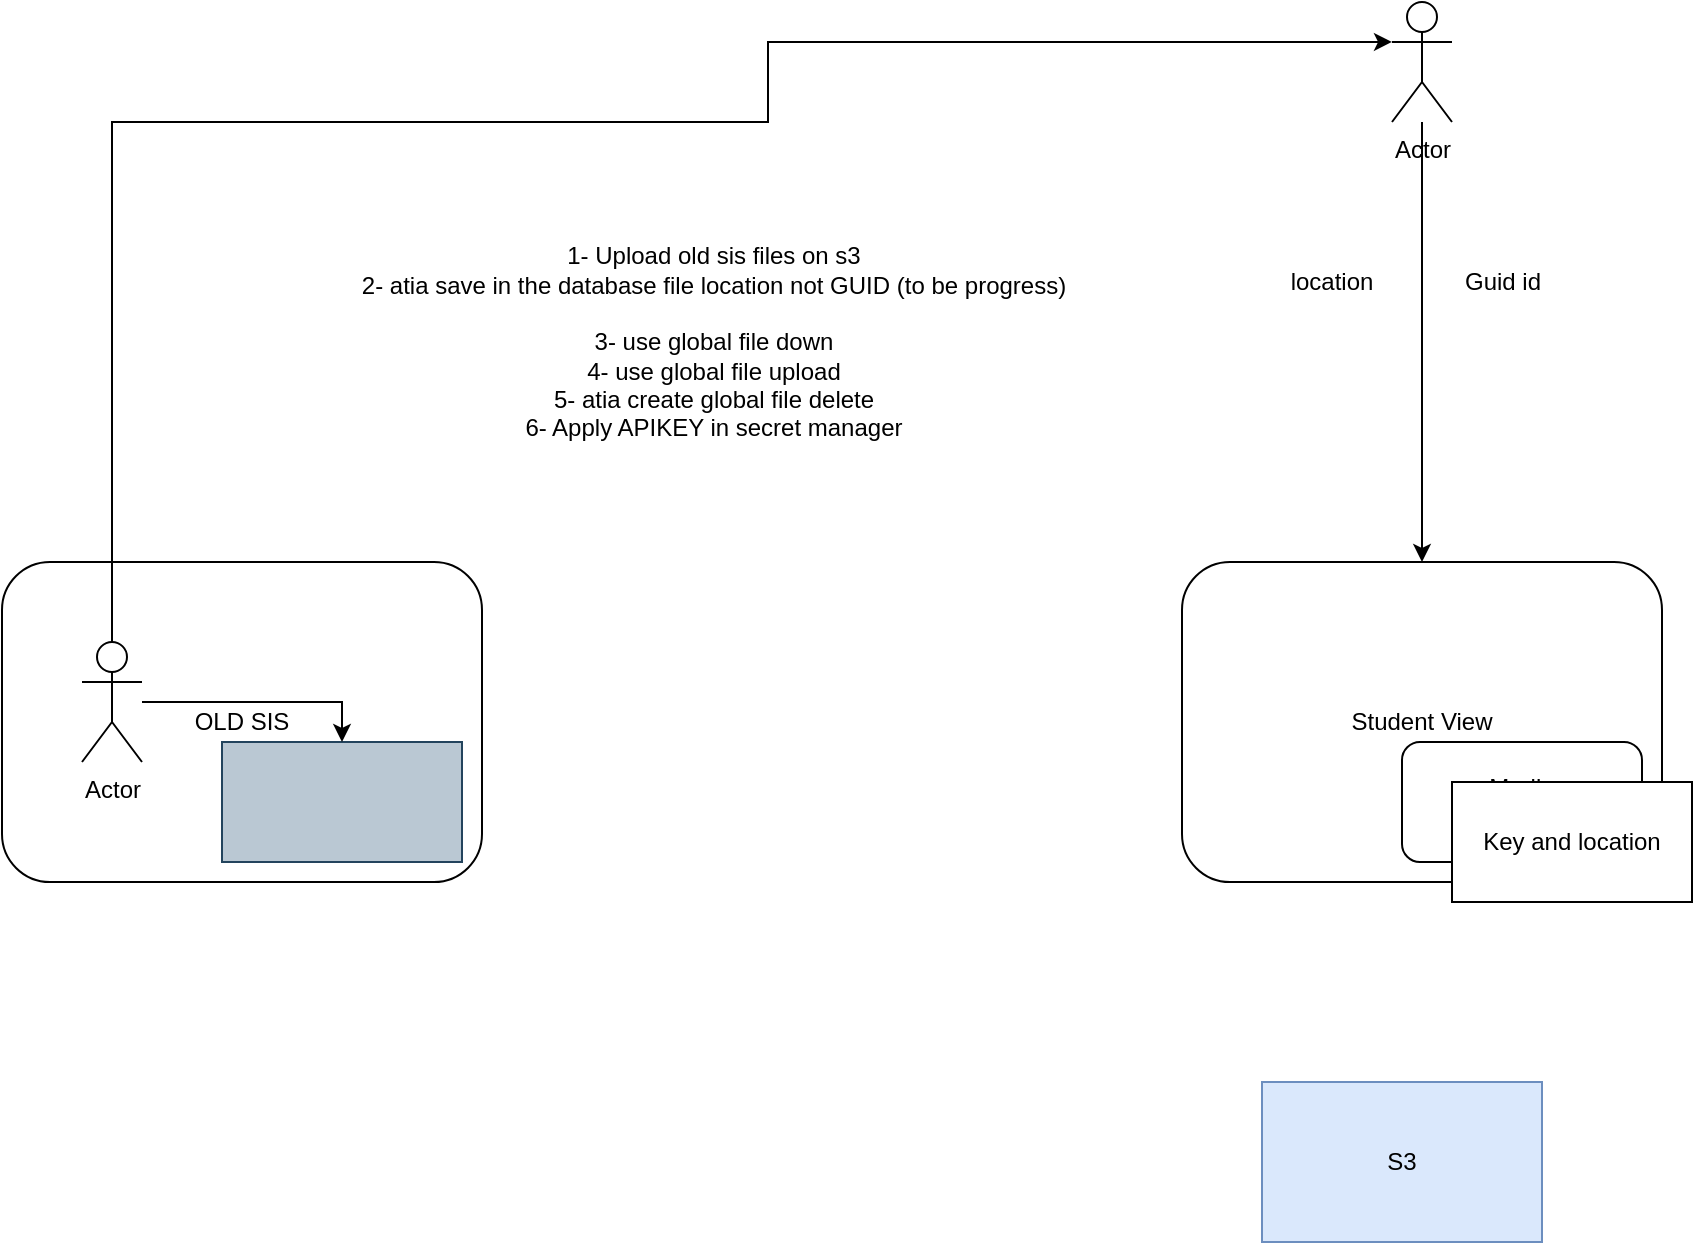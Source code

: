 <mxfile version="20.8.18" type="github">
  <diagram name="Page-1" id="rD8-XgdZVrx5kh4h4meA">
    <mxGraphModel dx="1434" dy="726" grid="1" gridSize="10" guides="1" tooltips="1" connect="1" arrows="1" fold="1" page="1" pageScale="1" pageWidth="2339" pageHeight="3300" math="0" shadow="0">
      <root>
        <mxCell id="0" />
        <mxCell id="1" parent="0" />
        <mxCell id="sW4PJiHnGv3y8o1NNTZ8-1" value="Student View" style="rounded=1;whiteSpace=wrap;html=1;" vertex="1" parent="1">
          <mxGeometry x="950" y="320" width="240" height="160" as="geometry" />
        </mxCell>
        <mxCell id="sW4PJiHnGv3y8o1NNTZ8-2" value="OLD SIS" style="rounded=1;whiteSpace=wrap;html=1;" vertex="1" parent="1">
          <mxGeometry x="360" y="320" width="240" height="160" as="geometry" />
        </mxCell>
        <mxCell id="sW4PJiHnGv3y8o1NNTZ8-3" value="" style="rounded=0;whiteSpace=wrap;html=1;fillColor=#bac8d3;strokeColor=#23445d;" vertex="1" parent="1">
          <mxGeometry x="470" y="410" width="120" height="60" as="geometry" />
        </mxCell>
        <mxCell id="sW4PJiHnGv3y8o1NNTZ8-4" value="S3" style="rounded=0;whiteSpace=wrap;html=1;fillColor=#dae8fc;strokeColor=#6c8ebf;" vertex="1" parent="1">
          <mxGeometry x="990" y="580" width="140" height="80" as="geometry" />
        </mxCell>
        <mxCell id="sW4PJiHnGv3y8o1NNTZ8-5" value="&lt;div&gt;Media&lt;/div&gt;&lt;div&gt;Attachment&lt;br&gt;&lt;/div&gt;" style="rounded=1;whiteSpace=wrap;html=1;" vertex="1" parent="1">
          <mxGeometry x="1060" y="410" width="120" height="60" as="geometry" />
        </mxCell>
        <mxCell id="sW4PJiHnGv3y8o1NNTZ8-6" value="Key and location" style="rounded=0;whiteSpace=wrap;html=1;" vertex="1" parent="1">
          <mxGeometry x="1085" y="430" width="120" height="60" as="geometry" />
        </mxCell>
        <mxCell id="sW4PJiHnGv3y8o1NNTZ8-8" style="edgeStyle=orthogonalEdgeStyle;rounded=0;orthogonalLoop=1;jettySize=auto;html=1;entryX=0.5;entryY=0;entryDx=0;entryDy=0;" edge="1" parent="1" source="sW4PJiHnGv3y8o1NNTZ8-7" target="sW4PJiHnGv3y8o1NNTZ8-1">
          <mxGeometry relative="1" as="geometry" />
        </mxCell>
        <mxCell id="sW4PJiHnGv3y8o1NNTZ8-7" value="Actor" style="shape=umlActor;verticalLabelPosition=bottom;verticalAlign=top;html=1;outlineConnect=0;" vertex="1" parent="1">
          <mxGeometry x="1055" y="40" width="30" height="60" as="geometry" />
        </mxCell>
        <mxCell id="sW4PJiHnGv3y8o1NNTZ8-9" value="Guid id" style="text;html=1;align=center;verticalAlign=middle;resizable=0;points=[];autosize=1;strokeColor=none;fillColor=none;" vertex="1" parent="1">
          <mxGeometry x="1080" y="165" width="60" height="30" as="geometry" />
        </mxCell>
        <mxCell id="sW4PJiHnGv3y8o1NNTZ8-10" value="&lt;div&gt;1- Upload old sis files on s3&lt;/div&gt;&lt;div&gt;2- atia save in the database file location not GUID (to be progress)&lt;br&gt;&lt;/div&gt;&lt;div&gt;&lt;br&gt;&lt;/div&gt;&lt;div&gt;3- use global file down&lt;/div&gt;&lt;div&gt;4- use global file upload&lt;/div&gt;&lt;div&gt;5- atia create global file delete&lt;/div&gt;&lt;div&gt;6- Apply APIKEY in secret manager&lt;br&gt;&lt;/div&gt;" style="text;html=1;strokeColor=none;fillColor=none;align=center;verticalAlign=middle;whiteSpace=wrap;rounded=0;" vertex="1" parent="1">
          <mxGeometry x="511" y="160" width="410" height="100" as="geometry" />
        </mxCell>
        <mxCell id="sW4PJiHnGv3y8o1NNTZ8-11" value="location" style="text;html=1;strokeColor=none;fillColor=none;align=center;verticalAlign=middle;whiteSpace=wrap;rounded=0;" vertex="1" parent="1">
          <mxGeometry x="995" y="165" width="60" height="30" as="geometry" />
        </mxCell>
        <mxCell id="sW4PJiHnGv3y8o1NNTZ8-13" style="edgeStyle=orthogonalEdgeStyle;rounded=0;orthogonalLoop=1;jettySize=auto;html=1;entryX=0.5;entryY=0;entryDx=0;entryDy=0;" edge="1" parent="1" source="sW4PJiHnGv3y8o1NNTZ8-12" target="sW4PJiHnGv3y8o1NNTZ8-3">
          <mxGeometry relative="1" as="geometry" />
        </mxCell>
        <mxCell id="sW4PJiHnGv3y8o1NNTZ8-14" style="edgeStyle=orthogonalEdgeStyle;rounded=0;orthogonalLoop=1;jettySize=auto;html=1;entryX=0;entryY=0.333;entryDx=0;entryDy=0;entryPerimeter=0;" edge="1" parent="1" source="sW4PJiHnGv3y8o1NNTZ8-12" target="sW4PJiHnGv3y8o1NNTZ8-7">
          <mxGeometry relative="1" as="geometry">
            <Array as="points">
              <mxPoint x="415" y="100" />
              <mxPoint x="743" y="100" />
              <mxPoint x="743" y="60" />
            </Array>
          </mxGeometry>
        </mxCell>
        <mxCell id="sW4PJiHnGv3y8o1NNTZ8-12" value="Actor" style="shape=umlActor;verticalLabelPosition=bottom;verticalAlign=top;html=1;outlineConnect=0;" vertex="1" parent="1">
          <mxGeometry x="400" y="360" width="30" height="60" as="geometry" />
        </mxCell>
      </root>
    </mxGraphModel>
  </diagram>
</mxfile>
